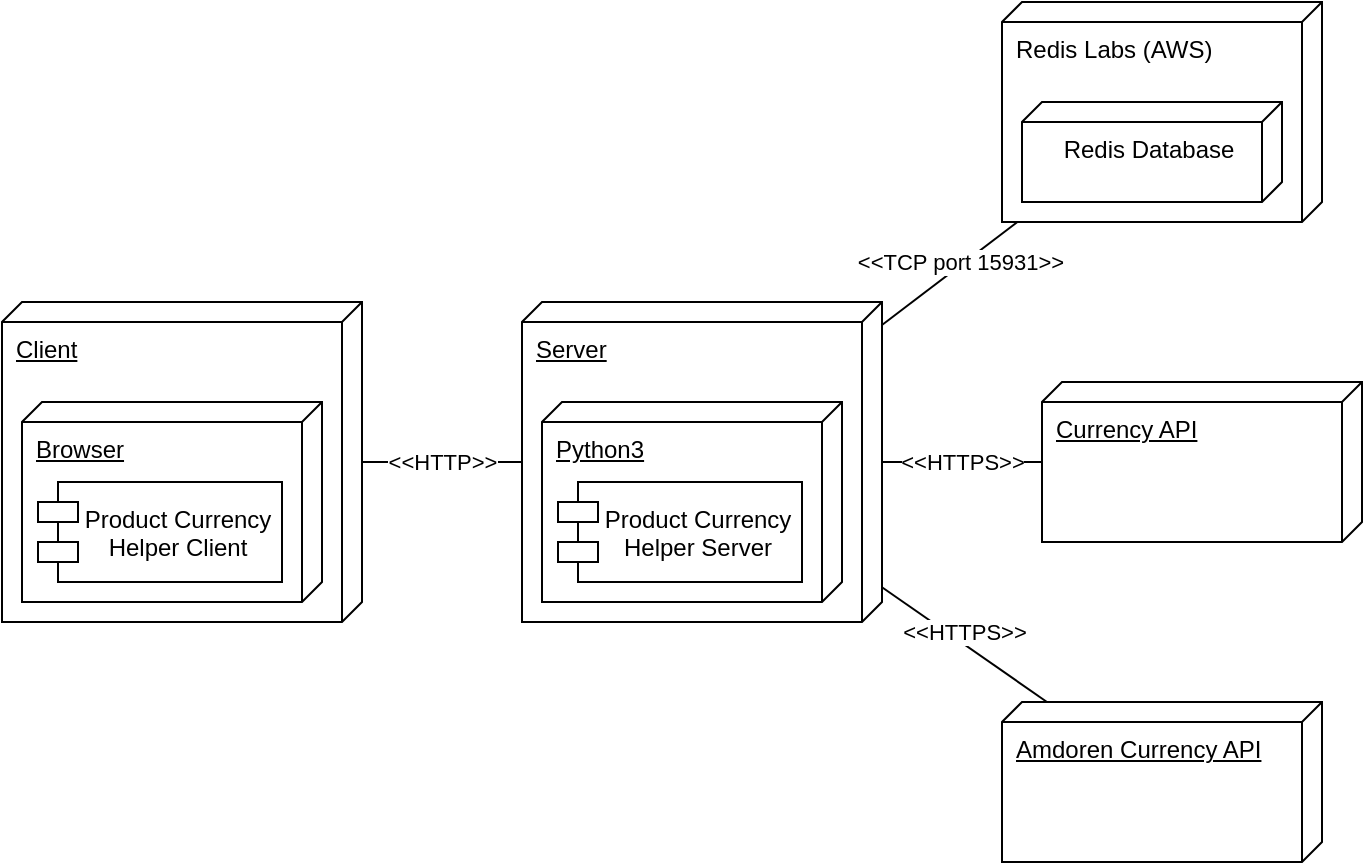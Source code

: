 <mxfile>
    <diagram id="Od63W_pdOBnkHrB-RWtR" name="Page-1">
        <mxGraphModel dx="618" dy="534" grid="1" gridSize="10" guides="1" tooltips="1" connect="1" arrows="1" fold="1" page="1" pageScale="1" pageWidth="827" pageHeight="1169" math="0" shadow="0">
            <root>
                <mxCell id="0"/>
                <mxCell id="1" parent="0"/>
                <mxCell id="4incZXHbuYqxuVHDM3kM-7" style="rounded=0;orthogonalLoop=1;jettySize=auto;html=1;endArrow=none;endFill=0;" parent="1" source="4incZXHbuYqxuVHDM3kM-9" target="4incZXHbuYqxuVHDM3kM-4" edge="1">
                    <mxGeometry relative="1" as="geometry"/>
                </mxCell>
                <mxCell id="4incZXHbuYqxuVHDM3kM-8" value="&amp;lt;&amp;lt;HTTPS&amp;gt;&amp;gt;" style="edgeLabel;html=1;align=center;verticalAlign=middle;resizable=0;points=[];" parent="4incZXHbuYqxuVHDM3kM-7" vertex="1" connectable="0">
                    <mxGeometry x="-0.218" relative="1" as="geometry">
                        <mxPoint x="8" as="offset"/>
                    </mxGeometry>
                </mxCell>
                <mxCell id="4incZXHbuYqxuVHDM3kM-12" style="edgeStyle=none;rounded=0;orthogonalLoop=1;jettySize=auto;html=1;endArrow=none;endFill=0;" parent="1" source="4incZXHbuYqxuVHDM3kM-1" target="4incZXHbuYqxuVHDM3kM-9" edge="1">
                    <mxGeometry relative="1" as="geometry"/>
                </mxCell>
                <mxCell id="4incZXHbuYqxuVHDM3kM-13" value="&amp;lt;&amp;lt;HTTP&amp;gt;&amp;gt;" style="edgeLabel;html=1;align=center;verticalAlign=middle;resizable=0;points=[];" parent="4incZXHbuYqxuVHDM3kM-12" vertex="1" connectable="0">
                    <mxGeometry x="-0.358" y="-2" relative="1" as="geometry">
                        <mxPoint x="14" y="-2" as="offset"/>
                    </mxGeometry>
                </mxCell>
                <mxCell id="4incZXHbuYqxuVHDM3kM-1" value="Client" style="verticalAlign=top;align=left;shape=cube;size=10;direction=south;fontStyle=4;html=1;boundedLbl=1;spacingLeft=5;" parent="1" vertex="1">
                    <mxGeometry x="20" y="160" width="180" height="160" as="geometry"/>
                </mxCell>
                <mxCell id="4incZXHbuYqxuVHDM3kM-2" value="Browser" style="verticalAlign=top;align=left;shape=cube;size=10;direction=south;html=1;boundedLbl=1;spacingLeft=5;fontStyle=4" parent="4incZXHbuYqxuVHDM3kM-1" vertex="1">
                    <mxGeometry width="150" height="100" relative="1" as="geometry">
                        <mxPoint x="10" y="50" as="offset"/>
                    </mxGeometry>
                </mxCell>
                <mxCell id="4incZXHbuYqxuVHDM3kM-3" value="Product Currency Helper Client" style="shape=module;align=left;spacingLeft=20;align=center;verticalAlign=top;whiteSpace=wrap;spacingTop=5;spacingRight=2;" parent="4incZXHbuYqxuVHDM3kM-1" vertex="1">
                    <mxGeometry x="18" y="90" width="122" height="50" as="geometry"/>
                </mxCell>
                <mxCell id="4incZXHbuYqxuVHDM3kM-4" value="Currency API" style="verticalAlign=top;align=left;shape=cube;size=10;direction=south;fontStyle=4;html=1;boundedLbl=1;spacingLeft=5;" parent="1" vertex="1">
                    <mxGeometry x="540" y="200" width="160" height="80" as="geometry"/>
                </mxCell>
                <mxCell id="4incZXHbuYqxuVHDM3kM-16" style="edgeStyle=none;rounded=0;orthogonalLoop=1;jettySize=auto;html=1;endArrow=none;endFill=0;" parent="1" source="4incZXHbuYqxuVHDM3kM-9" target="4incZXHbuYqxuVHDM3kM-14" edge="1">
                    <mxGeometry relative="1" as="geometry"/>
                </mxCell>
                <mxCell id="4incZXHbuYqxuVHDM3kM-17" value="&amp;lt;&amp;lt;TCP port&amp;nbsp;15931&amp;gt;&amp;gt;" style="edgeLabel;html=1;align=center;verticalAlign=middle;resizable=0;points=[];" parent="4incZXHbuYqxuVHDM3kM-16" vertex="1" connectable="0">
                    <mxGeometry x="-0.334" y="-1" relative="1" as="geometry">
                        <mxPoint x="15" y="-15" as="offset"/>
                    </mxGeometry>
                </mxCell>
                <mxCell id="4incZXHbuYqxuVHDM3kM-9" value="Server" style="verticalAlign=top;align=left;shape=cube;size=10;direction=south;fontStyle=4;html=1;boundedLbl=1;spacingLeft=5;" parent="1" vertex="1">
                    <mxGeometry x="280" y="160" width="180" height="160" as="geometry"/>
                </mxCell>
                <mxCell id="4incZXHbuYqxuVHDM3kM-10" value="Python3" style="verticalAlign=top;align=left;shape=cube;size=10;direction=south;html=1;boundedLbl=1;spacingLeft=5;fontStyle=4" parent="4incZXHbuYqxuVHDM3kM-9" vertex="1">
                    <mxGeometry width="150" height="100" relative="1" as="geometry">
                        <mxPoint x="10" y="50" as="offset"/>
                    </mxGeometry>
                </mxCell>
                <mxCell id="4incZXHbuYqxuVHDM3kM-11" value="Product Currency Helper Server" style="shape=module;align=left;spacingLeft=20;align=center;verticalAlign=top;whiteSpace=wrap;spacingTop=5;spacingRight=2;" parent="4incZXHbuYqxuVHDM3kM-9" vertex="1">
                    <mxGeometry x="18" y="90" width="122" height="50" as="geometry"/>
                </mxCell>
                <mxCell id="4incZXHbuYqxuVHDM3kM-14" value="Redis Labs (AWS)" style="verticalAlign=top;align=left;shape=cube;size=10;direction=south;fontStyle=0;html=1;boundedLbl=1;spacingLeft=5;" parent="1" vertex="1">
                    <mxGeometry x="520" y="10" width="160" height="110" as="geometry"/>
                </mxCell>
                <mxCell id="4incZXHbuYqxuVHDM3kM-15" value="Redis Database" style="verticalAlign=top;align=center;shape=cube;size=10;direction=south;html=1;boundedLbl=1;spacingLeft=5;" parent="4incZXHbuYqxuVHDM3kM-14" vertex="1">
                    <mxGeometry width="130" height="50" relative="1" as="geometry">
                        <mxPoint x="10" y="50" as="offset"/>
                    </mxGeometry>
                </mxCell>
                <mxCell id="2" value="Amdoren Currency API" style="verticalAlign=top;align=left;shape=cube;size=10;direction=south;fontStyle=4;html=1;boundedLbl=1;spacingLeft=5;" parent="1" vertex="1">
                    <mxGeometry x="520" y="360" width="160" height="80" as="geometry"/>
                </mxCell>
                <mxCell id="3" style="rounded=0;orthogonalLoop=1;jettySize=auto;html=1;endArrow=none;endFill=0;" parent="1" source="4incZXHbuYqxuVHDM3kM-9" target="2" edge="1">
                    <mxGeometry relative="1" as="geometry">
                        <mxPoint x="470" y="250" as="sourcePoint"/>
                        <mxPoint x="550" y="250" as="targetPoint"/>
                    </mxGeometry>
                </mxCell>
                <mxCell id="4" value="&amp;lt;&amp;lt;HTTPS&amp;gt;&amp;gt;" style="edgeLabel;html=1;align=center;verticalAlign=middle;resizable=0;points=[];" parent="3" vertex="1" connectable="0">
                    <mxGeometry x="-0.218" relative="1" as="geometry">
                        <mxPoint x="8" as="offset"/>
                    </mxGeometry>
                </mxCell>
            </root>
        </mxGraphModel>
    </diagram>
</mxfile>
